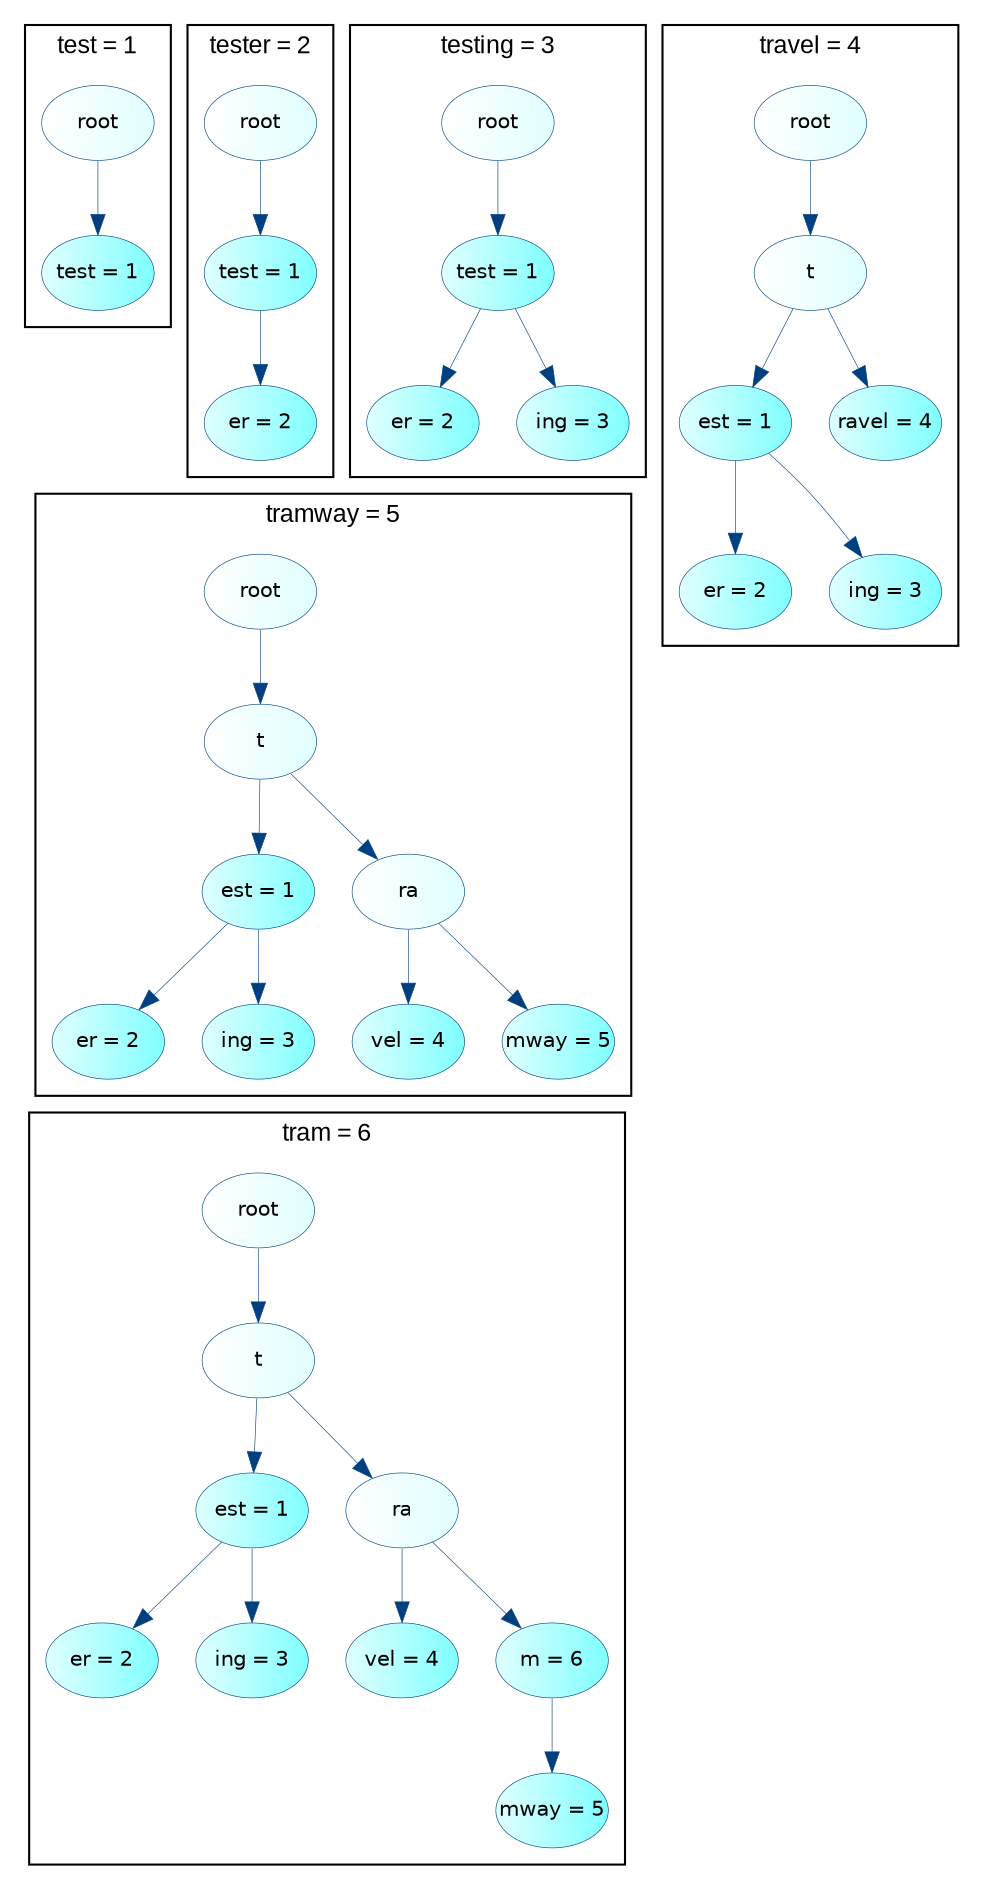 digraph G {
  bgcolor=white
  fontcolor=black
  labelloc=t
  fontname=Arial
  fontsize=12

  node[
    shape=oval
    style="rounded,filled"
    fillcolor="#ffffff:#e0ffff"
    margin=0
    fontname=Helvetica fontsize=10 fontcolor=black
    penwidth=0.3
    color="#004080"
  ]
  
  edge[
    color="#004080"
    penwidth=0.3
  ]

  // test=1
  subgraph cluster_a {
    label="test = 1"
    a_root -> a_test
    a_root[label="root"]
    a_test[label="test = 1" fillcolor="#e0ffff:#80ffff"]
  }

  // tester=2
  subgraph cluster_b {
    label="tester = 2"
    b_root -> b_test
    b_test -> b_test_er
    b_root[label="root"]
    b_test[label="test = 1" fillcolor="#e0ffff:#80ffff"]
    b_test_er[label="er = 2" fillcolor="#e0ffff:#80ffff"]
  }

  // testing=3
  subgraph cluster_c {
    label="testing = 3"
    c_root -> c_test
    c_test -> c_test_er
    c_test -> c_test_ing
    c_root[label="root"]
    c_test[label="test = 1" fillcolor="#e0ffff:#80ffff"]
    c_test_er[label="er = 2" fillcolor="#e0ffff:#80ffff"]
    c_test_ing[label="ing = 3" fillcolor="#e0ffff:#80ffff"]
  }

  // travel=4
  subgraph cluster_d {
    label="travel = 4"
    d_root -> d_t
    d_t -> { d_t_est d_t_ravel }
    d_t_est -> d_t_est_er
    d_t_est -> d_t_est_ing
    d_root[label="root"]
    d_t[label="t"]
    d_t_est[label="est = 1" fillcolor="#e0ffff:#80ffff"]
    d_t_est_er[label="er = 2" fillcolor="#e0ffff:#80ffff"]
    d_t_est_ing[label="ing = 3" fillcolor="#e0ffff:#80ffff"]
    d_t_ravel[label="ravel = 4" fillcolor="#e0ffff:#80ffff"]
  }

  // tramway=5
  subgraph cluster_e {
    label="tramway = 5"
    e_root -> e_t
    e_t -> { e_t_est e_t_ra }
    e_t_est -> e_t_est_er
    e_t_est -> e_t_est_ing
    e_t_ra -> { e_t_ra_vel e_t_ra_mway }
    e_root[label="root"]
    e_t[label="t"]
    e_t_est[label="est = 1" fillcolor="#e0ffff:#80ffff"]
    e_t_est_er[label="er = 2" fillcolor="#e0ffff:#80ffff"]
    e_t_est_ing[label="ing = 3" fillcolor="#e0ffff:#80ffff"]
    e_t_ra[label="ra"]
    e_t_ra_vel[label="vel = 4" fillcolor="#e0ffff:#80ffff"]
    e_t_ra_mway[label="mway = 5" fillcolor="#e0ffff:#80ffff"]
  }

  // tram=6
  subgraph cluster_f {
    label="tram = 6"
    f_root -> f_t
    f_t -> { f_t_est f_t_ra }
    f_t_est -> f_t_est_er
    f_t_est -> f_t_est_ing
    f_t_ra -> { f_t_ra_vel f_t_ra_m }
    f_t_ra_m -> f_t_ra_m_way
    f_root[label="root"]
    f_t[label="t"]
    f_t_est[label="est = 1" fillcolor="#e0ffff:#80ffff"]
    f_t_est_er[label="er = 2" fillcolor="#e0ffff:#80ffff"]
    f_t_est_ing[label="ing = 3" fillcolor="#e0ffff:#80ffff"]
    f_t_ra[label="ra"]
    f_t_ra_vel[label="vel = 4" fillcolor="#e0ffff:#80ffff"]
    f_t_ra_m[label="m = 6" fillcolor="#e0ffff:#80ffff"]
    f_t_ra_m_way[label="mway = 5" fillcolor="#e0ffff:#80ffff"]
  }

  // align clusters
  // a_test -> d_root [style=invis]
  // b_test_er -> d_root [style=invis]
  // c_test_er -> d_root [style=invis]

  // c_test_er -> e_root [style=invis]
  // c_test_er -> f_root [style=invis]
  b_test_er -> e_root [style=invis]
  e_t_est_ing -> f_root [style=invis]

/*
  subgraph cluster_2 {
    root -> t
    t -> {
      t_est
      t_ra
    }

    t_est -> { test_er test_ing }
    t_ra -> { tra_vel tra_m }
    tra_m -> { tram_way }

    t[label="t"]
    t_est[label="est = 1" fillcolor="#e0ffff:#80ffff"]
    test_er[label="er = 2" fillcolor="#e0ffff:#80ffff"]
    test_ing[label="ing = 3" fillcolor="#e0ffff:#80ffff"]
    t_ra[label="ra"]
    tra_vel[label="vel = 4" fillcolor="#e0ffff:#80ffff"]
    tra_m[label="m = 6" fillcolor=black fontcolor=white]
    tram_way[label="way = 5" fillcolor=black fontcolor=white]
  }
*/
}
